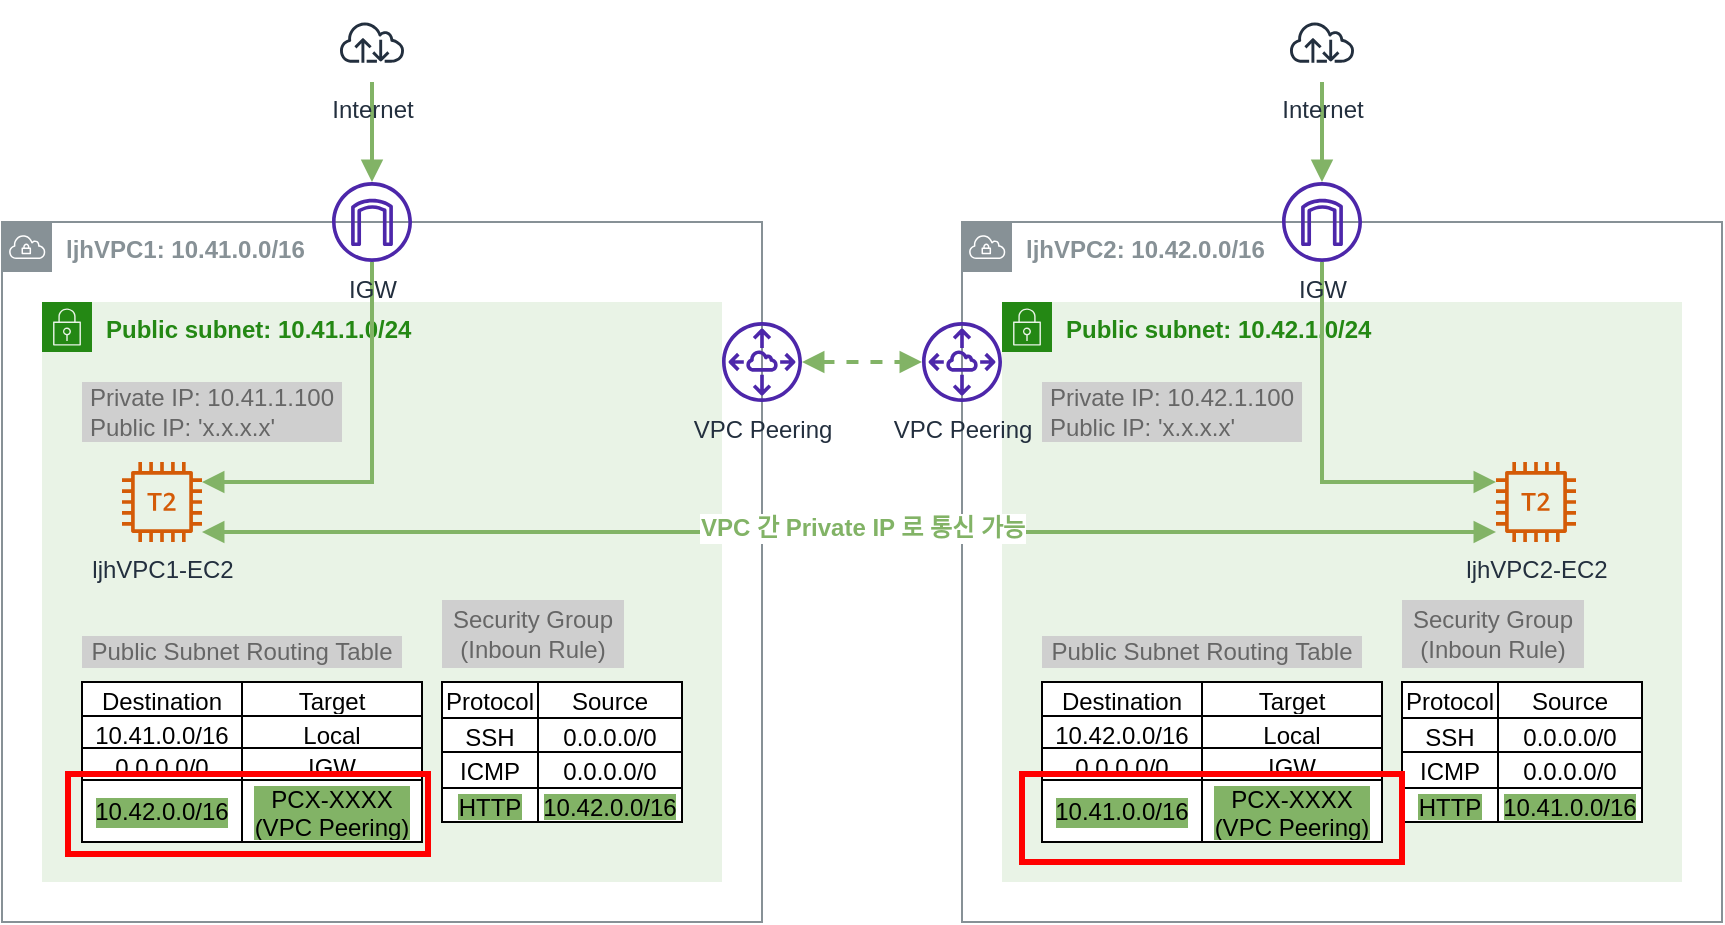 <mxfile version="20.6.2" type="device"><diagram id="AsSCFSwuayfNxCAQGdAM" name="페이지-1"><mxGraphModel dx="1106" dy="881" grid="1" gridSize="10" guides="1" tooltips="1" connect="1" arrows="1" fold="1" page="1" pageScale="1" pageWidth="827" pageHeight="1169" math="0" shadow="0"><root><mxCell id="0"/><mxCell id="1" parent="0"/><mxCell id="WBlF7ONrYhrqSdvyVKop-1" value="&lt;b&gt;ljhVPC1: 10.41.0.0/16&lt;/b&gt;" style="sketch=0;outlineConnect=0;gradientColor=none;html=1;whiteSpace=wrap;fontSize=12;fontStyle=0;shape=mxgraph.aws4.group;grIcon=mxgraph.aws4.group_vpc;strokeColor=#879196;fillColor=none;verticalAlign=top;align=left;spacingLeft=30;fontColor=#879196;dashed=0;" vertex="1" parent="1"><mxGeometry x="80" y="230" width="380" height="350" as="geometry"/></mxCell><mxCell id="WBlF7ONrYhrqSdvyVKop-2" value="&lt;b&gt;Public subnet: 10.41.1.0/24&lt;/b&gt;" style="points=[[0,0],[0.25,0],[0.5,0],[0.75,0],[1,0],[1,0.25],[1,0.5],[1,0.75],[1,1],[0.75,1],[0.5,1],[0.25,1],[0,1],[0,0.75],[0,0.5],[0,0.25]];outlineConnect=0;gradientColor=none;html=1;whiteSpace=wrap;fontSize=12;fontStyle=0;container=1;pointerEvents=0;collapsible=0;recursiveResize=0;shape=mxgraph.aws4.group;grIcon=mxgraph.aws4.group_security_group;grStroke=0;strokeColor=#248814;fillColor=#E9F3E6;verticalAlign=top;align=left;spacingLeft=30;fontColor=#248814;dashed=0;" vertex="1" parent="1"><mxGeometry x="100" y="270" width="340" height="290" as="geometry"/></mxCell><mxCell id="WBlF7ONrYhrqSdvyVKop-3" value="Public Subnet Routing Table" style="text;html=1;strokeColor=none;fillColor=#CFCFCF;align=center;verticalAlign=middle;whiteSpace=wrap;rounded=0;fontColor=#666666;" vertex="1" parent="WBlF7ONrYhrqSdvyVKop-2"><mxGeometry x="20" y="167" width="160" height="16" as="geometry"/></mxCell><mxCell id="WBlF7ONrYhrqSdvyVKop-4" value="Security Group&lt;br&gt;(Inboun Rule)" style="text;html=1;strokeColor=none;fillColor=#CFCFCF;align=center;verticalAlign=middle;whiteSpace=wrap;rounded=0;fontColor=#666666;" vertex="1" parent="WBlF7ONrYhrqSdvyVKop-2"><mxGeometry x="200" y="149" width="91" height="34" as="geometry"/></mxCell><mxCell id="WBlF7ONrYhrqSdvyVKop-5" value="ljhVPC1-EC2" style="sketch=0;outlineConnect=0;fontColor=#232F3E;gradientColor=none;fillColor=#D45B07;strokeColor=none;dashed=0;verticalLabelPosition=bottom;verticalAlign=top;align=center;html=1;fontSize=12;fontStyle=0;aspect=fixed;pointerEvents=1;shape=mxgraph.aws4.t2_instance;" vertex="1" parent="1"><mxGeometry x="140" y="350" width="40" height="40" as="geometry"/></mxCell><mxCell id="WBlF7ONrYhrqSdvyVKop-6" value="Private IP: 10.41.1.100&lt;br&gt;&lt;div style=&quot;text-align: left;&quot;&gt;&lt;span style=&quot;background-color: initial;&quot;&gt;Public IP: 'x.x.x.x'&lt;/span&gt;&lt;/div&gt;" style="text;html=1;strokeColor=none;fillColor=#CFCFCF;align=center;verticalAlign=middle;whiteSpace=wrap;rounded=0;fontColor=#666666;" vertex="1" parent="1"><mxGeometry x="120" y="310" width="130" height="30" as="geometry"/></mxCell><mxCell id="WBlF7ONrYhrqSdvyVKop-7" value="" style="shape=table;startSize=0;container=1;collapsible=0;childLayout=tableLayout;fontColor=#000000;fillColor=default;" vertex="1" parent="1"><mxGeometry x="120" y="460" width="170" height="80" as="geometry"/></mxCell><mxCell id="WBlF7ONrYhrqSdvyVKop-8" value="" style="shape=tableRow;horizontal=0;startSize=0;swimlaneHead=0;swimlaneBody=0;top=0;left=0;bottom=0;right=0;collapsible=0;dropTarget=0;fillColor=none;points=[[0,0.5],[1,0.5]];portConstraint=eastwest;fontColor=#666666;" vertex="1" parent="WBlF7ONrYhrqSdvyVKop-7"><mxGeometry width="170" height="17" as="geometry"/></mxCell><mxCell id="WBlF7ONrYhrqSdvyVKop-9" value="&lt;font color=&quot;#000000&quot;&gt;Destination&lt;/font&gt;" style="shape=partialRectangle;html=1;whiteSpace=wrap;connectable=0;overflow=hidden;fillColor=none;top=0;left=0;bottom=0;right=0;pointerEvents=1;fontColor=#666666;" vertex="1" parent="WBlF7ONrYhrqSdvyVKop-8"><mxGeometry width="80" height="17" as="geometry"><mxRectangle width="80" height="17" as="alternateBounds"/></mxGeometry></mxCell><mxCell id="WBlF7ONrYhrqSdvyVKop-10" value="&lt;font color=&quot;#000000&quot;&gt;Target&lt;/font&gt;" style="shape=partialRectangle;html=1;whiteSpace=wrap;connectable=0;overflow=hidden;fillColor=none;top=0;left=0;bottom=0;right=0;pointerEvents=1;fontColor=#666666;" vertex="1" parent="WBlF7ONrYhrqSdvyVKop-8"><mxGeometry x="80" width="90" height="17" as="geometry"><mxRectangle width="90" height="17" as="alternateBounds"/></mxGeometry></mxCell><mxCell id="WBlF7ONrYhrqSdvyVKop-11" value="" style="shape=tableRow;horizontal=0;startSize=0;swimlaneHead=0;swimlaneBody=0;top=0;left=0;bottom=0;right=0;collapsible=0;dropTarget=0;fillColor=none;points=[[0,0.5],[1,0.5]];portConstraint=eastwest;fontColor=#666666;" vertex="1" parent="WBlF7ONrYhrqSdvyVKop-7"><mxGeometry y="17" width="170" height="16" as="geometry"/></mxCell><mxCell id="WBlF7ONrYhrqSdvyVKop-12" value="&lt;font color=&quot;#000000&quot;&gt;10.41.0.0/16&lt;/font&gt;" style="shape=partialRectangle;html=1;whiteSpace=wrap;connectable=0;overflow=hidden;fillColor=none;top=0;left=0;bottom=0;right=0;pointerEvents=1;fontColor=#666666;" vertex="1" parent="WBlF7ONrYhrqSdvyVKop-11"><mxGeometry width="80" height="16" as="geometry"><mxRectangle width="80" height="16" as="alternateBounds"/></mxGeometry></mxCell><mxCell id="WBlF7ONrYhrqSdvyVKop-13" value="Local" style="shape=partialRectangle;html=1;whiteSpace=wrap;connectable=0;overflow=hidden;fillColor=none;top=0;left=0;bottom=0;right=0;pointerEvents=1;fontColor=#000000;" vertex="1" parent="WBlF7ONrYhrqSdvyVKop-11"><mxGeometry x="80" width="90" height="16" as="geometry"><mxRectangle width="90" height="16" as="alternateBounds"/></mxGeometry></mxCell><mxCell id="WBlF7ONrYhrqSdvyVKop-14" value="" style="shape=tableRow;horizontal=0;startSize=0;swimlaneHead=0;swimlaneBody=0;top=0;left=0;bottom=0;right=0;collapsible=0;dropTarget=0;fillColor=none;points=[[0,0.5],[1,0.5]];portConstraint=eastwest;fontColor=#666666;" vertex="1" parent="WBlF7ONrYhrqSdvyVKop-7"><mxGeometry y="33" width="170" height="16" as="geometry"/></mxCell><mxCell id="WBlF7ONrYhrqSdvyVKop-15" value="0.0.0.0/0" style="shape=partialRectangle;html=1;whiteSpace=wrap;connectable=0;overflow=hidden;fillColor=none;top=0;left=0;bottom=0;right=0;pointerEvents=1;fontColor=#000000;" vertex="1" parent="WBlF7ONrYhrqSdvyVKop-14"><mxGeometry width="80" height="16" as="geometry"><mxRectangle width="80" height="16" as="alternateBounds"/></mxGeometry></mxCell><mxCell id="WBlF7ONrYhrqSdvyVKop-16" value="IGW" style="shape=partialRectangle;html=1;whiteSpace=wrap;connectable=0;overflow=hidden;fillColor=none;top=0;left=0;bottom=0;right=0;pointerEvents=1;fontColor=#000000;" vertex="1" parent="WBlF7ONrYhrqSdvyVKop-14"><mxGeometry x="80" width="90" height="16" as="geometry"><mxRectangle width="90" height="16" as="alternateBounds"/></mxGeometry></mxCell><mxCell id="WBlF7ONrYhrqSdvyVKop-17" value="" style="shape=tableRow;horizontal=0;startSize=0;swimlaneHead=0;swimlaneBody=0;top=0;left=0;bottom=0;right=0;collapsible=0;dropTarget=0;fillColor=none;points=[[0,0.5],[1,0.5]];portConstraint=eastwest;fontColor=#666666;" vertex="1" parent="WBlF7ONrYhrqSdvyVKop-7"><mxGeometry y="49" width="170" height="31" as="geometry"/></mxCell><mxCell id="WBlF7ONrYhrqSdvyVKop-18" value="10.42.0.0/16" style="shape=partialRectangle;html=1;whiteSpace=wrap;connectable=0;overflow=hidden;fillColor=none;top=0;left=0;bottom=0;right=0;pointerEvents=1;fontColor=#000000;labelBackgroundColor=#82B366;" vertex="1" parent="WBlF7ONrYhrqSdvyVKop-17"><mxGeometry width="80" height="31" as="geometry"><mxRectangle width="80" height="31" as="alternateBounds"/></mxGeometry></mxCell><mxCell id="WBlF7ONrYhrqSdvyVKop-19" value="PCX-XXXX&lt;br&gt;(VPC Peering)" style="shape=partialRectangle;html=1;whiteSpace=wrap;connectable=0;overflow=hidden;fillColor=none;top=0;left=0;bottom=0;right=0;pointerEvents=1;fontColor=#000000;labelBackgroundColor=#82B366;" vertex="1" parent="WBlF7ONrYhrqSdvyVKop-17"><mxGeometry x="80" width="90" height="31" as="geometry"><mxRectangle width="90" height="31" as="alternateBounds"/></mxGeometry></mxCell><mxCell id="WBlF7ONrYhrqSdvyVKop-20" value="" style="shape=table;startSize=0;container=1;collapsible=0;childLayout=tableLayout;fontColor=#000000;fillColor=default;" vertex="1" parent="1"><mxGeometry x="300" y="460" width="120" height="70" as="geometry"/></mxCell><mxCell id="WBlF7ONrYhrqSdvyVKop-21" value="" style="shape=tableRow;horizontal=0;startSize=0;swimlaneHead=0;swimlaneBody=0;top=0;left=0;bottom=0;right=0;collapsible=0;dropTarget=0;fillColor=none;points=[[0,0.5],[1,0.5]];portConstraint=eastwest;fontColor=#000000;" vertex="1" parent="WBlF7ONrYhrqSdvyVKop-20"><mxGeometry width="120" height="18" as="geometry"/></mxCell><mxCell id="WBlF7ONrYhrqSdvyVKop-22" value="Protocol" style="shape=partialRectangle;html=1;whiteSpace=wrap;connectable=0;overflow=hidden;fillColor=none;top=0;left=0;bottom=0;right=0;pointerEvents=1;fontColor=#000000;" vertex="1" parent="WBlF7ONrYhrqSdvyVKop-21"><mxGeometry width="48" height="18" as="geometry"><mxRectangle width="48" height="18" as="alternateBounds"/></mxGeometry></mxCell><mxCell id="WBlF7ONrYhrqSdvyVKop-23" value="Source" style="shape=partialRectangle;html=1;whiteSpace=wrap;connectable=0;overflow=hidden;fillColor=none;top=0;left=0;bottom=0;right=0;pointerEvents=1;fontColor=#000000;" vertex="1" parent="WBlF7ONrYhrqSdvyVKop-21"><mxGeometry x="48" width="72" height="18" as="geometry"><mxRectangle width="72" height="18" as="alternateBounds"/></mxGeometry></mxCell><mxCell id="WBlF7ONrYhrqSdvyVKop-24" value="" style="shape=tableRow;horizontal=0;startSize=0;swimlaneHead=0;swimlaneBody=0;top=0;left=0;bottom=0;right=0;collapsible=0;dropTarget=0;fillColor=none;points=[[0,0.5],[1,0.5]];portConstraint=eastwest;fontColor=#000000;" vertex="1" parent="WBlF7ONrYhrqSdvyVKop-20"><mxGeometry y="18" width="120" height="17" as="geometry"/></mxCell><mxCell id="WBlF7ONrYhrqSdvyVKop-25" value="SSH" style="shape=partialRectangle;html=1;whiteSpace=wrap;connectable=0;overflow=hidden;fillColor=none;top=0;left=0;bottom=0;right=0;pointerEvents=1;fontColor=#000000;" vertex="1" parent="WBlF7ONrYhrqSdvyVKop-24"><mxGeometry width="48" height="17" as="geometry"><mxRectangle width="48" height="17" as="alternateBounds"/></mxGeometry></mxCell><mxCell id="WBlF7ONrYhrqSdvyVKop-26" value="0.0.0.0/0" style="shape=partialRectangle;html=1;whiteSpace=wrap;connectable=0;overflow=hidden;fillColor=none;top=0;left=0;bottom=0;right=0;pointerEvents=1;fontColor=#000000;" vertex="1" parent="WBlF7ONrYhrqSdvyVKop-24"><mxGeometry x="48" width="72" height="17" as="geometry"><mxRectangle width="72" height="17" as="alternateBounds"/></mxGeometry></mxCell><mxCell id="WBlF7ONrYhrqSdvyVKop-27" value="" style="shape=tableRow;horizontal=0;startSize=0;swimlaneHead=0;swimlaneBody=0;top=0;left=0;bottom=0;right=0;collapsible=0;dropTarget=0;fillColor=none;points=[[0,0.5],[1,0.5]];portConstraint=eastwest;fontColor=#000000;" vertex="1" parent="WBlF7ONrYhrqSdvyVKop-20"><mxGeometry y="35" width="120" height="18" as="geometry"/></mxCell><mxCell id="WBlF7ONrYhrqSdvyVKop-28" value="ICMP" style="shape=partialRectangle;html=1;whiteSpace=wrap;connectable=0;overflow=hidden;fillColor=none;top=0;left=0;bottom=0;right=0;pointerEvents=1;fontColor=#000000;" vertex="1" parent="WBlF7ONrYhrqSdvyVKop-27"><mxGeometry width="48" height="18" as="geometry"><mxRectangle width="48" height="18" as="alternateBounds"/></mxGeometry></mxCell><mxCell id="WBlF7ONrYhrqSdvyVKop-29" value="0.0.0.0/0" style="shape=partialRectangle;html=1;whiteSpace=wrap;connectable=0;overflow=hidden;fillColor=none;top=0;left=0;bottom=0;right=0;pointerEvents=1;fontColor=#000000;" vertex="1" parent="WBlF7ONrYhrqSdvyVKop-27"><mxGeometry x="48" width="72" height="18" as="geometry"><mxRectangle width="72" height="18" as="alternateBounds"/></mxGeometry></mxCell><mxCell id="WBlF7ONrYhrqSdvyVKop-30" value="" style="shape=tableRow;horizontal=0;startSize=0;swimlaneHead=0;swimlaneBody=0;top=0;left=0;bottom=0;right=0;collapsible=0;dropTarget=0;fillColor=none;points=[[0,0.5],[1,0.5]];portConstraint=eastwest;fontColor=#000000;" vertex="1" parent="WBlF7ONrYhrqSdvyVKop-20"><mxGeometry y="53" width="120" height="17" as="geometry"/></mxCell><mxCell id="WBlF7ONrYhrqSdvyVKop-31" value="HTTP" style="shape=partialRectangle;html=1;whiteSpace=wrap;connectable=0;overflow=hidden;fillColor=none;top=0;left=0;bottom=0;right=0;pointerEvents=1;fontColor=#000000;labelBackgroundColor=#82B366;" vertex="1" parent="WBlF7ONrYhrqSdvyVKop-30"><mxGeometry width="48" height="17" as="geometry"><mxRectangle width="48" height="17" as="alternateBounds"/></mxGeometry></mxCell><mxCell id="WBlF7ONrYhrqSdvyVKop-32" value="10.42.0.0/16" style="shape=partialRectangle;html=1;whiteSpace=wrap;connectable=0;overflow=hidden;fillColor=none;top=0;left=0;bottom=0;right=0;pointerEvents=1;fontColor=#000000;labelBackgroundColor=#82B366;" vertex="1" parent="WBlF7ONrYhrqSdvyVKop-30"><mxGeometry x="48" width="72" height="17" as="geometry"><mxRectangle width="72" height="17" as="alternateBounds"/></mxGeometry></mxCell><mxCell id="WBlF7ONrYhrqSdvyVKop-33" style="edgeStyle=orthogonalEdgeStyle;rounded=0;orthogonalLoop=1;jettySize=auto;html=1;strokeWidth=2;fontColor=#666666;endArrow=block;endFill=1;fillColor=#d5e8d4;strokeColor=#82b366;" edge="1" parent="1" source="WBlF7ONrYhrqSdvyVKop-34" target="WBlF7ONrYhrqSdvyVKop-5"><mxGeometry relative="1" as="geometry"><Array as="points"><mxPoint x="265" y="360"/></Array></mxGeometry></mxCell><mxCell id="WBlF7ONrYhrqSdvyVKop-34" value="IGW" style="sketch=0;outlineConnect=0;fontColor=#232F3E;gradientColor=none;fillColor=#4D27AA;strokeColor=none;dashed=0;verticalLabelPosition=bottom;verticalAlign=top;align=center;html=1;fontSize=12;fontStyle=0;aspect=fixed;pointerEvents=1;shape=mxgraph.aws4.internet_gateway;" vertex="1" parent="1"><mxGeometry x="245" y="210" width="40" height="40" as="geometry"/></mxCell><mxCell id="WBlF7ONrYhrqSdvyVKop-35" style="edgeStyle=orthogonalEdgeStyle;rounded=0;orthogonalLoop=1;jettySize=auto;html=1;fontColor=#666666;endArrow=block;endFill=1;strokeColor=#82b366;fillColor=#d5e8d4;strokeWidth=2;" edge="1" parent="1" source="WBlF7ONrYhrqSdvyVKop-36" target="WBlF7ONrYhrqSdvyVKop-34"><mxGeometry relative="1" as="geometry"/></mxCell><mxCell id="WBlF7ONrYhrqSdvyVKop-36" value="Internet" style="sketch=0;outlineConnect=0;fontColor=#232F3E;gradientColor=none;strokeColor=#232F3E;fillColor=#ffffff;dashed=0;verticalLabelPosition=bottom;verticalAlign=top;align=center;html=1;fontSize=12;fontStyle=0;aspect=fixed;shape=mxgraph.aws4.resourceIcon;resIcon=mxgraph.aws4.internet;" vertex="1" parent="1"><mxGeometry x="245" y="120" width="40" height="40" as="geometry"/></mxCell><mxCell id="WBlF7ONrYhrqSdvyVKop-37" style="edgeStyle=orthogonalEdgeStyle;rounded=0;orthogonalLoop=1;jettySize=auto;html=1;strokeWidth=2;fontSize=12;fontColor=#000000;startArrow=block;startFill=1;endArrow=block;endFill=1;fillColor=#d5e8d4;strokeColor=#82b366;dashed=1;" edge="1" parent="1" source="WBlF7ONrYhrqSdvyVKop-38" target="WBlF7ONrYhrqSdvyVKop-75"><mxGeometry relative="1" as="geometry"/></mxCell><mxCell id="WBlF7ONrYhrqSdvyVKop-38" value="VPC Peering" style="sketch=0;outlineConnect=0;fontColor=#232F3E;gradientColor=none;fillColor=#4D27AA;strokeColor=none;dashed=0;verticalLabelPosition=bottom;verticalAlign=top;align=center;html=1;fontSize=12;fontStyle=0;aspect=fixed;pointerEvents=1;shape=mxgraph.aws4.peering;" vertex="1" parent="1"><mxGeometry x="440" y="280" width="40" height="40" as="geometry"/></mxCell><mxCell id="WBlF7ONrYhrqSdvyVKop-39" value="&lt;b&gt;ljhVPC2: 10.42.0.0/16&lt;/b&gt;" style="sketch=0;outlineConnect=0;gradientColor=none;html=1;whiteSpace=wrap;fontSize=12;fontStyle=0;shape=mxgraph.aws4.group;grIcon=mxgraph.aws4.group_vpc;strokeColor=#879196;fillColor=none;verticalAlign=top;align=left;spacingLeft=30;fontColor=#879196;dashed=0;" vertex="1" parent="1"><mxGeometry x="560" y="230" width="380" height="350" as="geometry"/></mxCell><mxCell id="WBlF7ONrYhrqSdvyVKop-40" value="&lt;b&gt;Public subnet: 10.42.1.0/24&lt;/b&gt;" style="points=[[0,0],[0.25,0],[0.5,0],[0.75,0],[1,0],[1,0.25],[1,0.5],[1,0.75],[1,1],[0.75,1],[0.5,1],[0.25,1],[0,1],[0,0.75],[0,0.5],[0,0.25]];outlineConnect=0;gradientColor=none;html=1;whiteSpace=wrap;fontSize=12;fontStyle=0;container=1;pointerEvents=0;collapsible=0;recursiveResize=0;shape=mxgraph.aws4.group;grIcon=mxgraph.aws4.group_security_group;grStroke=0;strokeColor=#248814;fillColor=#E9F3E6;verticalAlign=top;align=left;spacingLeft=30;fontColor=#248814;dashed=0;" vertex="1" parent="1"><mxGeometry x="580" y="270" width="340" height="290" as="geometry"/></mxCell><mxCell id="WBlF7ONrYhrqSdvyVKop-41" value="Public Subnet Routing Table" style="text;html=1;strokeColor=none;fillColor=#CFCFCF;align=center;verticalAlign=middle;whiteSpace=wrap;rounded=0;fontColor=#666666;" vertex="1" parent="WBlF7ONrYhrqSdvyVKop-40"><mxGeometry x="20" y="167" width="160" height="16" as="geometry"/></mxCell><mxCell id="WBlF7ONrYhrqSdvyVKop-42" value="Security Group&lt;br&gt;(Inboun Rule)" style="text;html=1;strokeColor=none;fillColor=#CFCFCF;align=center;verticalAlign=middle;whiteSpace=wrap;rounded=0;fontColor=#666666;" vertex="1" parent="WBlF7ONrYhrqSdvyVKop-40"><mxGeometry x="200" y="149" width="91" height="34" as="geometry"/></mxCell><mxCell id="WBlF7ONrYhrqSdvyVKop-45" value="" style="shape=table;startSize=0;container=1;collapsible=0;childLayout=tableLayout;fontColor=#000000;fillColor=default;" vertex="1" parent="1"><mxGeometry x="600" y="460" width="170" height="80" as="geometry"/></mxCell><mxCell id="WBlF7ONrYhrqSdvyVKop-46" value="" style="shape=tableRow;horizontal=0;startSize=0;swimlaneHead=0;swimlaneBody=0;top=0;left=0;bottom=0;right=0;collapsible=0;dropTarget=0;fillColor=none;points=[[0,0.5],[1,0.5]];portConstraint=eastwest;fontColor=#666666;" vertex="1" parent="WBlF7ONrYhrqSdvyVKop-45"><mxGeometry width="170" height="17" as="geometry"/></mxCell><mxCell id="WBlF7ONrYhrqSdvyVKop-47" value="&lt;font color=&quot;#000000&quot;&gt;Destination&lt;/font&gt;" style="shape=partialRectangle;html=1;whiteSpace=wrap;connectable=0;overflow=hidden;fillColor=none;top=0;left=0;bottom=0;right=0;pointerEvents=1;fontColor=#666666;" vertex="1" parent="WBlF7ONrYhrqSdvyVKop-46"><mxGeometry width="80" height="17" as="geometry"><mxRectangle width="80" height="17" as="alternateBounds"/></mxGeometry></mxCell><mxCell id="WBlF7ONrYhrqSdvyVKop-48" value="&lt;font color=&quot;#000000&quot;&gt;Target&lt;/font&gt;" style="shape=partialRectangle;html=1;whiteSpace=wrap;connectable=0;overflow=hidden;fillColor=none;top=0;left=0;bottom=0;right=0;pointerEvents=1;fontColor=#666666;" vertex="1" parent="WBlF7ONrYhrqSdvyVKop-46"><mxGeometry x="80" width="90" height="17" as="geometry"><mxRectangle width="90" height="17" as="alternateBounds"/></mxGeometry></mxCell><mxCell id="WBlF7ONrYhrqSdvyVKop-49" value="" style="shape=tableRow;horizontal=0;startSize=0;swimlaneHead=0;swimlaneBody=0;top=0;left=0;bottom=0;right=0;collapsible=0;dropTarget=0;fillColor=none;points=[[0,0.5],[1,0.5]];portConstraint=eastwest;fontColor=#666666;" vertex="1" parent="WBlF7ONrYhrqSdvyVKop-45"><mxGeometry y="17" width="170" height="16" as="geometry"/></mxCell><mxCell id="WBlF7ONrYhrqSdvyVKop-50" value="&lt;font color=&quot;#000000&quot;&gt;10.42.0.0/16&lt;/font&gt;" style="shape=partialRectangle;html=1;whiteSpace=wrap;connectable=0;overflow=hidden;fillColor=none;top=0;left=0;bottom=0;right=0;pointerEvents=1;fontColor=#666666;" vertex="1" parent="WBlF7ONrYhrqSdvyVKop-49"><mxGeometry width="80" height="16" as="geometry"><mxRectangle width="80" height="16" as="alternateBounds"/></mxGeometry></mxCell><mxCell id="WBlF7ONrYhrqSdvyVKop-51" value="Local" style="shape=partialRectangle;html=1;whiteSpace=wrap;connectable=0;overflow=hidden;fillColor=none;top=0;left=0;bottom=0;right=0;pointerEvents=1;fontColor=#000000;" vertex="1" parent="WBlF7ONrYhrqSdvyVKop-49"><mxGeometry x="80" width="90" height="16" as="geometry"><mxRectangle width="90" height="16" as="alternateBounds"/></mxGeometry></mxCell><mxCell id="WBlF7ONrYhrqSdvyVKop-52" value="" style="shape=tableRow;horizontal=0;startSize=0;swimlaneHead=0;swimlaneBody=0;top=0;left=0;bottom=0;right=0;collapsible=0;dropTarget=0;fillColor=none;points=[[0,0.5],[1,0.5]];portConstraint=eastwest;fontColor=#666666;" vertex="1" parent="WBlF7ONrYhrqSdvyVKop-45"><mxGeometry y="33" width="170" height="16" as="geometry"/></mxCell><mxCell id="WBlF7ONrYhrqSdvyVKop-53" value="0.0.0.0/0" style="shape=partialRectangle;html=1;whiteSpace=wrap;connectable=0;overflow=hidden;fillColor=none;top=0;left=0;bottom=0;right=0;pointerEvents=1;fontColor=#000000;" vertex="1" parent="WBlF7ONrYhrqSdvyVKop-52"><mxGeometry width="80" height="16" as="geometry"><mxRectangle width="80" height="16" as="alternateBounds"/></mxGeometry></mxCell><mxCell id="WBlF7ONrYhrqSdvyVKop-54" value="IGW" style="shape=partialRectangle;html=1;whiteSpace=wrap;connectable=0;overflow=hidden;fillColor=none;top=0;left=0;bottom=0;right=0;pointerEvents=1;fontColor=#000000;" vertex="1" parent="WBlF7ONrYhrqSdvyVKop-52"><mxGeometry x="80" width="90" height="16" as="geometry"><mxRectangle width="90" height="16" as="alternateBounds"/></mxGeometry></mxCell><mxCell id="WBlF7ONrYhrqSdvyVKop-55" value="" style="shape=tableRow;horizontal=0;startSize=0;swimlaneHead=0;swimlaneBody=0;top=0;left=0;bottom=0;right=0;collapsible=0;dropTarget=0;fillColor=none;points=[[0,0.5],[1,0.5]];portConstraint=eastwest;fontColor=#666666;" vertex="1" parent="WBlF7ONrYhrqSdvyVKop-45"><mxGeometry y="49" width="170" height="31" as="geometry"/></mxCell><mxCell id="WBlF7ONrYhrqSdvyVKop-56" value="10.41.0.0/16" style="shape=partialRectangle;html=1;whiteSpace=wrap;connectable=0;overflow=hidden;fillColor=none;top=0;left=0;bottom=0;right=0;pointerEvents=1;fontColor=#000000;labelBackgroundColor=#82B366;" vertex="1" parent="WBlF7ONrYhrqSdvyVKop-55"><mxGeometry width="80" height="31" as="geometry"><mxRectangle width="80" height="31" as="alternateBounds"/></mxGeometry></mxCell><mxCell id="WBlF7ONrYhrqSdvyVKop-57" value="PCX-XXXX&lt;br&gt;(VPC Peering)" style="shape=partialRectangle;html=1;whiteSpace=wrap;connectable=0;overflow=hidden;fillColor=none;top=0;left=0;bottom=0;right=0;pointerEvents=1;fontColor=#000000;labelBackgroundColor=#82B366;" vertex="1" parent="WBlF7ONrYhrqSdvyVKop-55"><mxGeometry x="80" width="90" height="31" as="geometry"><mxRectangle width="90" height="31" as="alternateBounds"/></mxGeometry></mxCell><mxCell id="WBlF7ONrYhrqSdvyVKop-43" value="ljhVPC2-EC2" style="sketch=0;outlineConnect=0;fontColor=#232F3E;gradientColor=none;fillColor=#D45B07;strokeColor=none;dashed=0;verticalLabelPosition=bottom;verticalAlign=top;align=center;html=1;fontSize=12;fontStyle=0;aspect=fixed;pointerEvents=1;shape=mxgraph.aws4.t2_instance;" vertex="1" parent="1"><mxGeometry x="827" y="350" width="40" height="40" as="geometry"/></mxCell><mxCell id="WBlF7ONrYhrqSdvyVKop-44" value="Private IP: 10.42.1.100&lt;br&gt;&lt;div style=&quot;text-align: left;&quot;&gt;&lt;span style=&quot;background-color: initial;&quot;&gt;Public IP: 'x.x.x.x'&lt;/span&gt;&lt;/div&gt;" style="text;html=1;strokeColor=none;fillColor=#CFCFCF;align=center;verticalAlign=middle;whiteSpace=wrap;rounded=0;fontColor=#666666;" vertex="1" parent="1"><mxGeometry x="600" y="310" width="130" height="30" as="geometry"/></mxCell><mxCell id="WBlF7ONrYhrqSdvyVKop-58" value="" style="shape=table;startSize=0;container=1;collapsible=0;childLayout=tableLayout;fontColor=#000000;fillColor=default;" vertex="1" parent="1"><mxGeometry x="780" y="460" width="120" height="70" as="geometry"/></mxCell><mxCell id="WBlF7ONrYhrqSdvyVKop-59" value="" style="shape=tableRow;horizontal=0;startSize=0;swimlaneHead=0;swimlaneBody=0;top=0;left=0;bottom=0;right=0;collapsible=0;dropTarget=0;fillColor=none;points=[[0,0.5],[1,0.5]];portConstraint=eastwest;fontColor=#000000;" vertex="1" parent="WBlF7ONrYhrqSdvyVKop-58"><mxGeometry width="120" height="18" as="geometry"/></mxCell><mxCell id="WBlF7ONrYhrqSdvyVKop-60" value="Protocol" style="shape=partialRectangle;html=1;whiteSpace=wrap;connectable=0;overflow=hidden;fillColor=none;top=0;left=0;bottom=0;right=0;pointerEvents=1;fontColor=#000000;" vertex="1" parent="WBlF7ONrYhrqSdvyVKop-59"><mxGeometry width="48" height="18" as="geometry"><mxRectangle width="48" height="18" as="alternateBounds"/></mxGeometry></mxCell><mxCell id="WBlF7ONrYhrqSdvyVKop-61" value="Source" style="shape=partialRectangle;html=1;whiteSpace=wrap;connectable=0;overflow=hidden;fillColor=none;top=0;left=0;bottom=0;right=0;pointerEvents=1;fontColor=#000000;" vertex="1" parent="WBlF7ONrYhrqSdvyVKop-59"><mxGeometry x="48" width="72" height="18" as="geometry"><mxRectangle width="72" height="18" as="alternateBounds"/></mxGeometry></mxCell><mxCell id="WBlF7ONrYhrqSdvyVKop-62" value="" style="shape=tableRow;horizontal=0;startSize=0;swimlaneHead=0;swimlaneBody=0;top=0;left=0;bottom=0;right=0;collapsible=0;dropTarget=0;fillColor=none;points=[[0,0.5],[1,0.5]];portConstraint=eastwest;fontColor=#000000;" vertex="1" parent="WBlF7ONrYhrqSdvyVKop-58"><mxGeometry y="18" width="120" height="17" as="geometry"/></mxCell><mxCell id="WBlF7ONrYhrqSdvyVKop-63" value="SSH" style="shape=partialRectangle;html=1;whiteSpace=wrap;connectable=0;overflow=hidden;fillColor=none;top=0;left=0;bottom=0;right=0;pointerEvents=1;fontColor=#000000;" vertex="1" parent="WBlF7ONrYhrqSdvyVKop-62"><mxGeometry width="48" height="17" as="geometry"><mxRectangle width="48" height="17" as="alternateBounds"/></mxGeometry></mxCell><mxCell id="WBlF7ONrYhrqSdvyVKop-64" value="0.0.0.0/0" style="shape=partialRectangle;html=1;whiteSpace=wrap;connectable=0;overflow=hidden;fillColor=none;top=0;left=0;bottom=0;right=0;pointerEvents=1;fontColor=#000000;" vertex="1" parent="WBlF7ONrYhrqSdvyVKop-62"><mxGeometry x="48" width="72" height="17" as="geometry"><mxRectangle width="72" height="17" as="alternateBounds"/></mxGeometry></mxCell><mxCell id="WBlF7ONrYhrqSdvyVKop-65" value="" style="shape=tableRow;horizontal=0;startSize=0;swimlaneHead=0;swimlaneBody=0;top=0;left=0;bottom=0;right=0;collapsible=0;dropTarget=0;fillColor=none;points=[[0,0.5],[1,0.5]];portConstraint=eastwest;fontColor=#000000;" vertex="1" parent="WBlF7ONrYhrqSdvyVKop-58"><mxGeometry y="35" width="120" height="18" as="geometry"/></mxCell><mxCell id="WBlF7ONrYhrqSdvyVKop-66" value="ICMP" style="shape=partialRectangle;html=1;whiteSpace=wrap;connectable=0;overflow=hidden;fillColor=none;top=0;left=0;bottom=0;right=0;pointerEvents=1;fontColor=#000000;" vertex="1" parent="WBlF7ONrYhrqSdvyVKop-65"><mxGeometry width="48" height="18" as="geometry"><mxRectangle width="48" height="18" as="alternateBounds"/></mxGeometry></mxCell><mxCell id="WBlF7ONrYhrqSdvyVKop-67" value="0.0.0.0/0" style="shape=partialRectangle;html=1;whiteSpace=wrap;connectable=0;overflow=hidden;fillColor=none;top=0;left=0;bottom=0;right=0;pointerEvents=1;fontColor=#000000;" vertex="1" parent="WBlF7ONrYhrqSdvyVKop-65"><mxGeometry x="48" width="72" height="18" as="geometry"><mxRectangle width="72" height="18" as="alternateBounds"/></mxGeometry></mxCell><mxCell id="WBlF7ONrYhrqSdvyVKop-68" value="" style="shape=tableRow;horizontal=0;startSize=0;swimlaneHead=0;swimlaneBody=0;top=0;left=0;bottom=0;right=0;collapsible=0;dropTarget=0;fillColor=none;points=[[0,0.5],[1,0.5]];portConstraint=eastwest;fontColor=#000000;" vertex="1" parent="WBlF7ONrYhrqSdvyVKop-58"><mxGeometry y="53" width="120" height="17" as="geometry"/></mxCell><mxCell id="WBlF7ONrYhrqSdvyVKop-69" value="HTTP" style="shape=partialRectangle;html=1;whiteSpace=wrap;connectable=0;overflow=hidden;fillColor=none;top=0;left=0;bottom=0;right=0;pointerEvents=1;fontColor=#000000;labelBackgroundColor=#82B366;" vertex="1" parent="WBlF7ONrYhrqSdvyVKop-68"><mxGeometry width="48" height="17" as="geometry"><mxRectangle width="48" height="17" as="alternateBounds"/></mxGeometry></mxCell><mxCell id="WBlF7ONrYhrqSdvyVKop-70" value="10.41.0.0/16" style="shape=partialRectangle;html=1;whiteSpace=wrap;connectable=0;overflow=hidden;fillColor=none;top=0;left=0;bottom=0;right=0;pointerEvents=1;fontColor=#000000;labelBackgroundColor=#82B366;" vertex="1" parent="WBlF7ONrYhrqSdvyVKop-68"><mxGeometry x="48" width="72" height="17" as="geometry"><mxRectangle width="72" height="17" as="alternateBounds"/></mxGeometry></mxCell><mxCell id="WBlF7ONrYhrqSdvyVKop-71" style="edgeStyle=orthogonalEdgeStyle;rounded=0;orthogonalLoop=1;jettySize=auto;html=1;strokeWidth=2;fontColor=#666666;endArrow=block;endFill=1;fillColor=#d5e8d4;strokeColor=#82b366;" edge="1" parent="1" source="WBlF7ONrYhrqSdvyVKop-72" target="WBlF7ONrYhrqSdvyVKop-43"><mxGeometry relative="1" as="geometry"><Array as="points"><mxPoint x="740" y="360"/></Array></mxGeometry></mxCell><mxCell id="WBlF7ONrYhrqSdvyVKop-72" value="IGW" style="sketch=0;outlineConnect=0;fontColor=#232F3E;gradientColor=none;fillColor=#4D27AA;strokeColor=none;dashed=0;verticalLabelPosition=bottom;verticalAlign=top;align=center;html=1;fontSize=12;fontStyle=0;aspect=fixed;pointerEvents=1;shape=mxgraph.aws4.internet_gateway;" vertex="1" parent="1"><mxGeometry x="720" y="210" width="40" height="40" as="geometry"/></mxCell><mxCell id="WBlF7ONrYhrqSdvyVKop-73" style="edgeStyle=orthogonalEdgeStyle;rounded=0;orthogonalLoop=1;jettySize=auto;html=1;strokeWidth=2;fontColor=#666666;endArrow=block;endFill=1;fillColor=#d5e8d4;strokeColor=#82b366;" edge="1" parent="1" source="WBlF7ONrYhrqSdvyVKop-74" target="WBlF7ONrYhrqSdvyVKop-72"><mxGeometry relative="1" as="geometry"/></mxCell><mxCell id="WBlF7ONrYhrqSdvyVKop-74" value="Internet" style="sketch=0;outlineConnect=0;fontColor=#232F3E;gradientColor=none;strokeColor=#232F3E;fillColor=#ffffff;dashed=0;verticalLabelPosition=bottom;verticalAlign=top;align=center;html=1;fontSize=12;fontStyle=0;aspect=fixed;shape=mxgraph.aws4.resourceIcon;resIcon=mxgraph.aws4.internet;" vertex="1" parent="1"><mxGeometry x="720" y="120" width="40" height="40" as="geometry"/></mxCell><mxCell id="WBlF7ONrYhrqSdvyVKop-75" value="VPC Peering" style="sketch=0;outlineConnect=0;fontColor=#232F3E;gradientColor=none;fillColor=#4D27AA;strokeColor=none;dashed=0;verticalLabelPosition=bottom;verticalAlign=top;align=center;html=1;fontSize=12;fontStyle=0;aspect=fixed;pointerEvents=1;shape=mxgraph.aws4.peering;" vertex="1" parent="1"><mxGeometry x="540" y="280" width="40" height="40" as="geometry"/></mxCell><mxCell id="WBlF7ONrYhrqSdvyVKop-76" style="edgeStyle=orthogonalEdgeStyle;rounded=0;orthogonalLoop=1;jettySize=auto;html=1;strokeWidth=2;fontSize=12;fontColor=#000000;startArrow=block;startFill=1;endArrow=block;endFill=1;fillColor=#d5e8d4;strokeColor=#82b366;" edge="1" parent="1"><mxGeometry relative="1" as="geometry"><mxPoint x="180" y="385" as="sourcePoint"/><mxPoint x="827" y="385" as="targetPoint"/></mxGeometry></mxCell><mxCell id="WBlF7ONrYhrqSdvyVKop-77" value="VPC 간 Private IP 로 통신 가능" style="edgeLabel;html=1;align=center;verticalAlign=middle;resizable=0;points=[];fontSize=12;fontColor=#82B366;fontStyle=1" vertex="1" connectable="0" parent="WBlF7ONrYhrqSdvyVKop-76"><mxGeometry x="-0.067" y="3" relative="1" as="geometry"><mxPoint x="28" y="1" as="offset"/></mxGeometry></mxCell><mxCell id="WBlF7ONrYhrqSdvyVKop-78" value="" style="rounded=0;whiteSpace=wrap;html=1;fillColor=none;strokeColor=#FF0000;strokeWidth=3;" vertex="1" parent="1"><mxGeometry x="113" y="506" width="180" height="40" as="geometry"/></mxCell><mxCell id="WBlF7ONrYhrqSdvyVKop-80" value="" style="rounded=0;whiteSpace=wrap;html=1;strokeColor=#FF0000;strokeWidth=3;fillColor=none;" vertex="1" parent="1"><mxGeometry x="590" y="506" width="190" height="44" as="geometry"/></mxCell></root></mxGraphModel></diagram></mxfile>